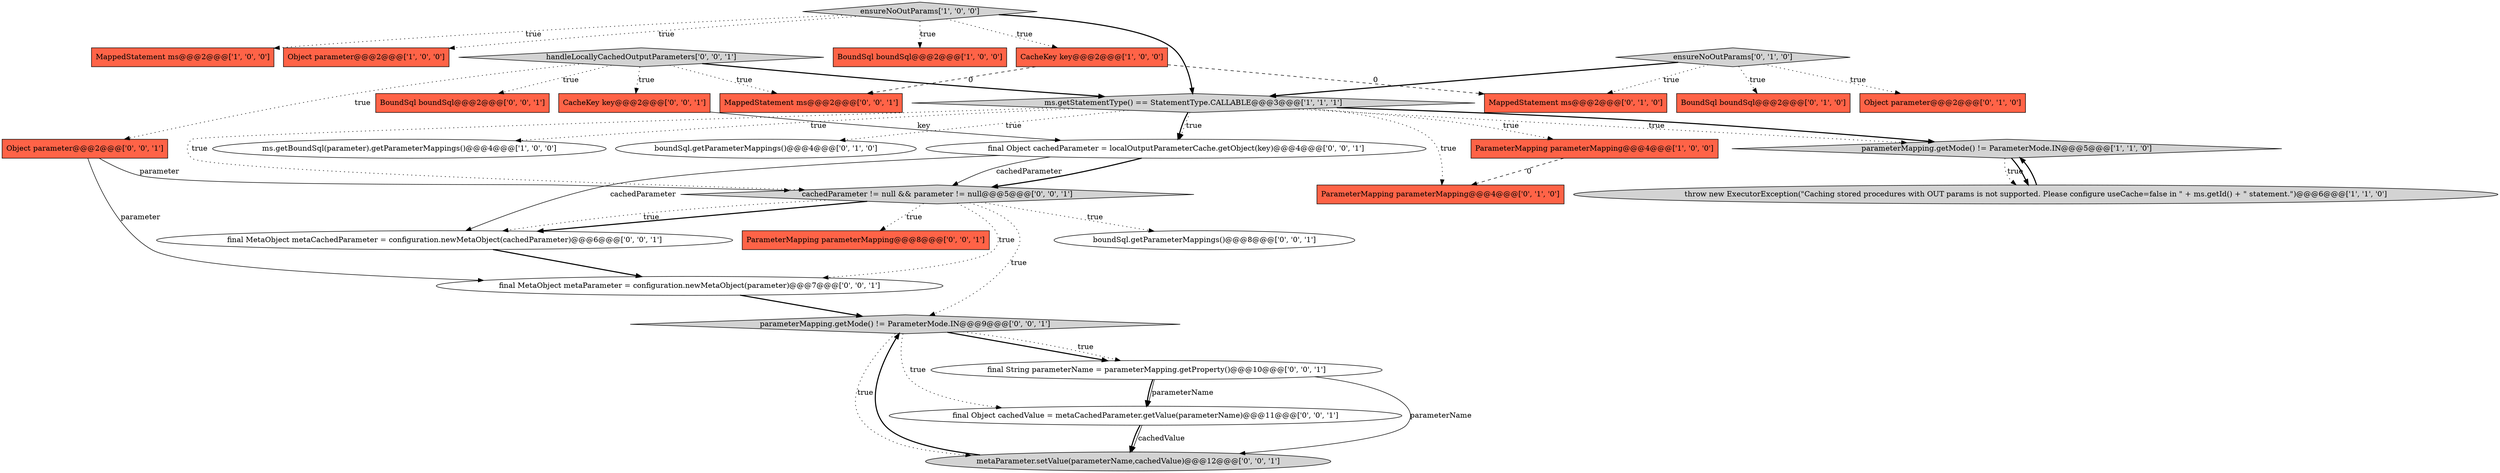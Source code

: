 digraph {
2 [style = filled, label = "MappedStatement ms@@@2@@@['1', '0', '0']", fillcolor = tomato, shape = box image = "AAA0AAABBB1BBB"];
24 [style = filled, label = "handleLocallyCachedOutputParameters['0', '0', '1']", fillcolor = lightgray, shape = diamond image = "AAA0AAABBB3BBB"];
1 [style = filled, label = "throw new ExecutorException(\"Caching stored procedures with OUT params is not supported. Please configure useCache=false in \" + ms.getId() + \" statement.\")@@@6@@@['1', '1', '0']", fillcolor = lightgray, shape = ellipse image = "AAA0AAABBB1BBB"];
25 [style = filled, label = "CacheKey key@@@2@@@['0', '0', '1']", fillcolor = tomato, shape = box image = "AAA0AAABBB3BBB"];
12 [style = filled, label = "BoundSql boundSql@@@2@@@['0', '1', '0']", fillcolor = tomato, shape = box image = "AAA0AAABBB2BBB"];
0 [style = filled, label = "ensureNoOutParams['1', '0', '0']", fillcolor = lightgray, shape = diamond image = "AAA0AAABBB1BBB"];
6 [style = filled, label = "parameterMapping.getMode() != ParameterMode.IN@@@5@@@['1', '1', '0']", fillcolor = lightgray, shape = diamond image = "AAA0AAABBB1BBB"];
22 [style = filled, label = "final Object cachedParameter = localOutputParameterCache.getObject(key)@@@4@@@['0', '0', '1']", fillcolor = white, shape = ellipse image = "AAA0AAABBB3BBB"];
5 [style = filled, label = "Object parameter@@@2@@@['1', '0', '0']", fillcolor = tomato, shape = box image = "AAA0AAABBB1BBB"];
8 [style = filled, label = "CacheKey key@@@2@@@['1', '0', '0']", fillcolor = tomato, shape = box image = "AAA1AAABBB1BBB"];
16 [style = filled, label = "final MetaObject metaCachedParameter = configuration.newMetaObject(cachedParameter)@@@6@@@['0', '0', '1']", fillcolor = white, shape = ellipse image = "AAA0AAABBB3BBB"];
3 [style = filled, label = "BoundSql boundSql@@@2@@@['1', '0', '0']", fillcolor = tomato, shape = box image = "AAA0AAABBB1BBB"];
11 [style = filled, label = "ParameterMapping parameterMapping@@@4@@@['0', '1', '0']", fillcolor = tomato, shape = box image = "AAA1AAABBB2BBB"];
21 [style = filled, label = "final MetaObject metaParameter = configuration.newMetaObject(parameter)@@@7@@@['0', '0', '1']", fillcolor = white, shape = ellipse image = "AAA0AAABBB3BBB"];
13 [style = filled, label = "Object parameter@@@2@@@['0', '1', '0']", fillcolor = tomato, shape = box image = "AAA0AAABBB2BBB"];
7 [style = filled, label = "ms.getBoundSql(parameter).getParameterMappings()@@@4@@@['1', '0', '0']", fillcolor = white, shape = ellipse image = "AAA0AAABBB1BBB"];
29 [style = filled, label = "boundSql.getParameterMappings()@@@8@@@['0', '0', '1']", fillcolor = white, shape = ellipse image = "AAA0AAABBB3BBB"];
17 [style = filled, label = "final String parameterName = parameterMapping.getProperty()@@@10@@@['0', '0', '1']", fillcolor = white, shape = ellipse image = "AAA0AAABBB3BBB"];
18 [style = filled, label = "Object parameter@@@2@@@['0', '0', '1']", fillcolor = tomato, shape = box image = "AAA0AAABBB3BBB"];
10 [style = filled, label = "boundSql.getParameterMappings()@@@4@@@['0', '1', '0']", fillcolor = white, shape = ellipse image = "AAA0AAABBB2BBB"];
28 [style = filled, label = "final Object cachedValue = metaCachedParameter.getValue(parameterName)@@@11@@@['0', '0', '1']", fillcolor = white, shape = ellipse image = "AAA0AAABBB3BBB"];
27 [style = filled, label = "ParameterMapping parameterMapping@@@8@@@['0', '0', '1']", fillcolor = tomato, shape = box image = "AAA0AAABBB3BBB"];
14 [style = filled, label = "ensureNoOutParams['0', '1', '0']", fillcolor = lightgray, shape = diamond image = "AAA0AAABBB2BBB"];
9 [style = filled, label = "ParameterMapping parameterMapping@@@4@@@['1', '0', '0']", fillcolor = tomato, shape = box image = "AAA1AAABBB1BBB"];
30 [style = filled, label = "MappedStatement ms@@@2@@@['0', '0', '1']", fillcolor = tomato, shape = box image = "AAA0AAABBB3BBB"];
15 [style = filled, label = "MappedStatement ms@@@2@@@['0', '1', '0']", fillcolor = tomato, shape = box image = "AAA1AAABBB2BBB"];
26 [style = filled, label = "BoundSql boundSql@@@2@@@['0', '0', '1']", fillcolor = tomato, shape = box image = "AAA0AAABBB3BBB"];
4 [style = filled, label = "ms.getStatementType() == StatementType.CALLABLE@@@3@@@['1', '1', '1']", fillcolor = lightgray, shape = diamond image = "AAA0AAABBB1BBB"];
23 [style = filled, label = "metaParameter.setValue(parameterName,cachedValue)@@@12@@@['0', '0', '1']", fillcolor = lightgray, shape = ellipse image = "AAA0AAABBB3BBB"];
19 [style = filled, label = "cachedParameter != null && parameter != null@@@5@@@['0', '0', '1']", fillcolor = lightgray, shape = diamond image = "AAA0AAABBB3BBB"];
20 [style = filled, label = "parameterMapping.getMode() != ParameterMode.IN@@@9@@@['0', '0', '1']", fillcolor = lightgray, shape = diamond image = "AAA0AAABBB3BBB"];
4->6 [style = dotted, label="true"];
23->20 [style = bold, label=""];
25->22 [style = solid, label="key"];
20->17 [style = bold, label=""];
0->5 [style = dotted, label="true"];
14->12 [style = dotted, label="true"];
22->19 [style = bold, label=""];
24->25 [style = dotted, label="true"];
4->6 [style = bold, label=""];
4->10 [style = dotted, label="true"];
20->17 [style = dotted, label="true"];
19->20 [style = dotted, label="true"];
8->15 [style = dashed, label="0"];
6->1 [style = dotted, label="true"];
17->28 [style = solid, label="parameterName"];
4->11 [style = dotted, label="true"];
4->7 [style = dotted, label="true"];
18->19 [style = solid, label="parameter"];
17->23 [style = solid, label="parameterName"];
19->27 [style = dotted, label="true"];
24->30 [style = dotted, label="true"];
19->21 [style = dotted, label="true"];
22->19 [style = solid, label="cachedParameter"];
14->13 [style = dotted, label="true"];
22->16 [style = solid, label="cachedParameter"];
19->16 [style = bold, label=""];
0->8 [style = dotted, label="true"];
6->1 [style = bold, label=""];
14->15 [style = dotted, label="true"];
17->28 [style = bold, label=""];
24->4 [style = bold, label=""];
1->6 [style = bold, label=""];
21->20 [style = bold, label=""];
19->29 [style = dotted, label="true"];
20->28 [style = dotted, label="true"];
4->22 [style = dotted, label="true"];
24->26 [style = dotted, label="true"];
0->4 [style = bold, label=""];
16->21 [style = bold, label=""];
28->23 [style = bold, label=""];
20->23 [style = dotted, label="true"];
19->16 [style = dotted, label="true"];
9->11 [style = dashed, label="0"];
8->30 [style = dashed, label="0"];
0->3 [style = dotted, label="true"];
0->2 [style = dotted, label="true"];
4->9 [style = dotted, label="true"];
18->21 [style = solid, label="parameter"];
4->22 [style = bold, label=""];
24->18 [style = dotted, label="true"];
4->19 [style = dotted, label="true"];
14->4 [style = bold, label=""];
28->23 [style = solid, label="cachedValue"];
}
